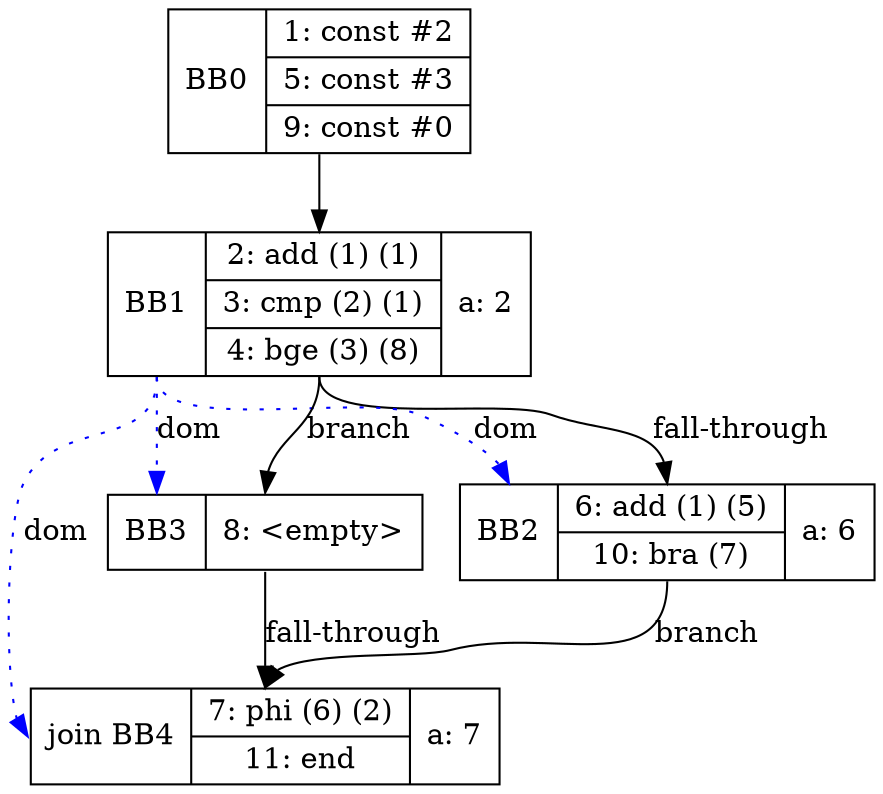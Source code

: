 digraph G {
bb0 [shape=record, label="<b>BB0 | {1: const #2|5: const #3|9: const #0}"];
bb1 [shape=record, label="<b>BB1 | {2: add (1) (1)|3: cmp (2) (1)|4: bge (3) (8)}| {a: 2}"];
bb2 [shape=record, label="<b>BB2 | {6: add (1) (5)|10: bra (7)}| {a: 6}"];
bb3 [shape=record, label="<b>BB3 | {8: \<empty\>}"];
bb4 [shape=record, label="<b>join BB4 | {7: phi (6) (2)|11: end}| {a: 7}"];
bb0:s -> bb1:n ;
bb1:s -> bb2:n [label="fall-through"];
bb1:s -> bb3:n [label="branch"];
bb2:s -> bb4:n [label="branch"];
bb3:s -> bb4:n [label="fall-through"];
bb1:b -> bb2:b [color=blue, style=dotted, label="dom"];
bb1:b -> bb3:b [color=blue, style=dotted, label="dom"];
bb1:b -> bb4:b [color=blue, style=dotted, label="dom"];
}